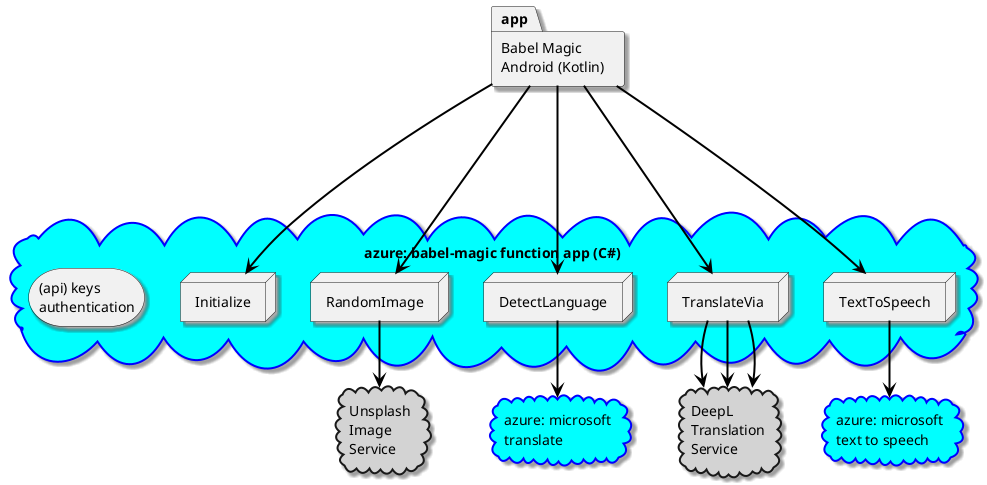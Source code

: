 @startuml

skinparam shadowing true

package app [
  Babel Magic
  Android (Kotlin)
]
cloud mycloud as "azure: babel-magic function app (C#)" #cyan;line:blue;line.bold {
  node Initialize
  node RandomImage
  node DetectLanguage
  node TranslateVia
  node TextToSpeech
  storage storage [
(api) keys
authentication
]
}
cloud unsplash as "Unsplash\nImage\nService" #lightgray;line.bold
cloud deepl as "DeepL\nTranslation\nService" #lightgray;line.bold
cloud translate #cyan;line:blue;line.bold [
azure: microsoft
translate
]
cloud tts #cyan;line:blue;line.bold [
azure: microsoft
text to speech
]
app -[#black,thickness=2]---> Initialize
app -[#black,thickness=2]---> RandomImage
app -[#black,thickness=2]---> DetectLanguage
app -[#black,thickness=2]---> TranslateVia
app -[#black,thickness=2]---> TextToSpeech
RandomImage -[#black,thickness=2]-> unsplash
DetectLanguage -[#black,thickness=2]-> translate
TextToSpeech -[#black,thickness=2]-> tts
TranslateVia -[#black,thickness=2]-> deepl
TranslateVia -[#black,thickness=2]-> deepl
TranslateVia -[#black,thickness=2]-> deepl
@enduml
